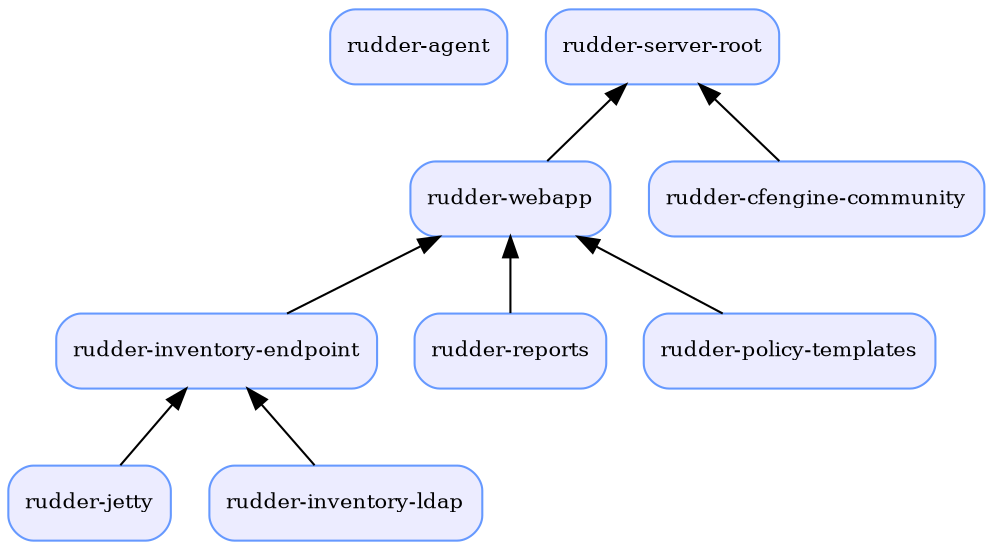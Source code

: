 digraph packages{

rankdir=BT;

node [shape=Mrecord, style=filled, color="#6699ff", fillcolor="#ececff",
fontsize=10]

"rudder-agent"
"rudder-jetty"
"rudder-inventory-ldap"
"rudder-inventory-endpoint"
"rudder-reports"
"rudder-policy-templates"
"rudder-webapp"
"rudder-cfengine-community"
"rudder-server-root"

{rank=same;
  "rudder-agent"
  "rudder-server-root"
}
{rank=same;
  "rudder-inventory-ldap"
  "rudder-jetty"
}

"rudder-jetty" -> "rudder-inventory-endpoint"

"rudder-inventory-ldap" -> "rudder-inventory-endpoint"

{rank=same;
  "rudder-inventory-endpoint"
  "rudder-reports"
  "rudder-policy-templates"
}

"rudder-inventory-endpoint" -> "rudder-webapp"

"rudder-policy-templates" -> "rudder-webapp" 

"rudder-reports"-> "rudder-webapp"

"rudder-webapp" -> "rudder-server-root"

"rudder-cfengine-community" ->"rudder-server-root"

}




